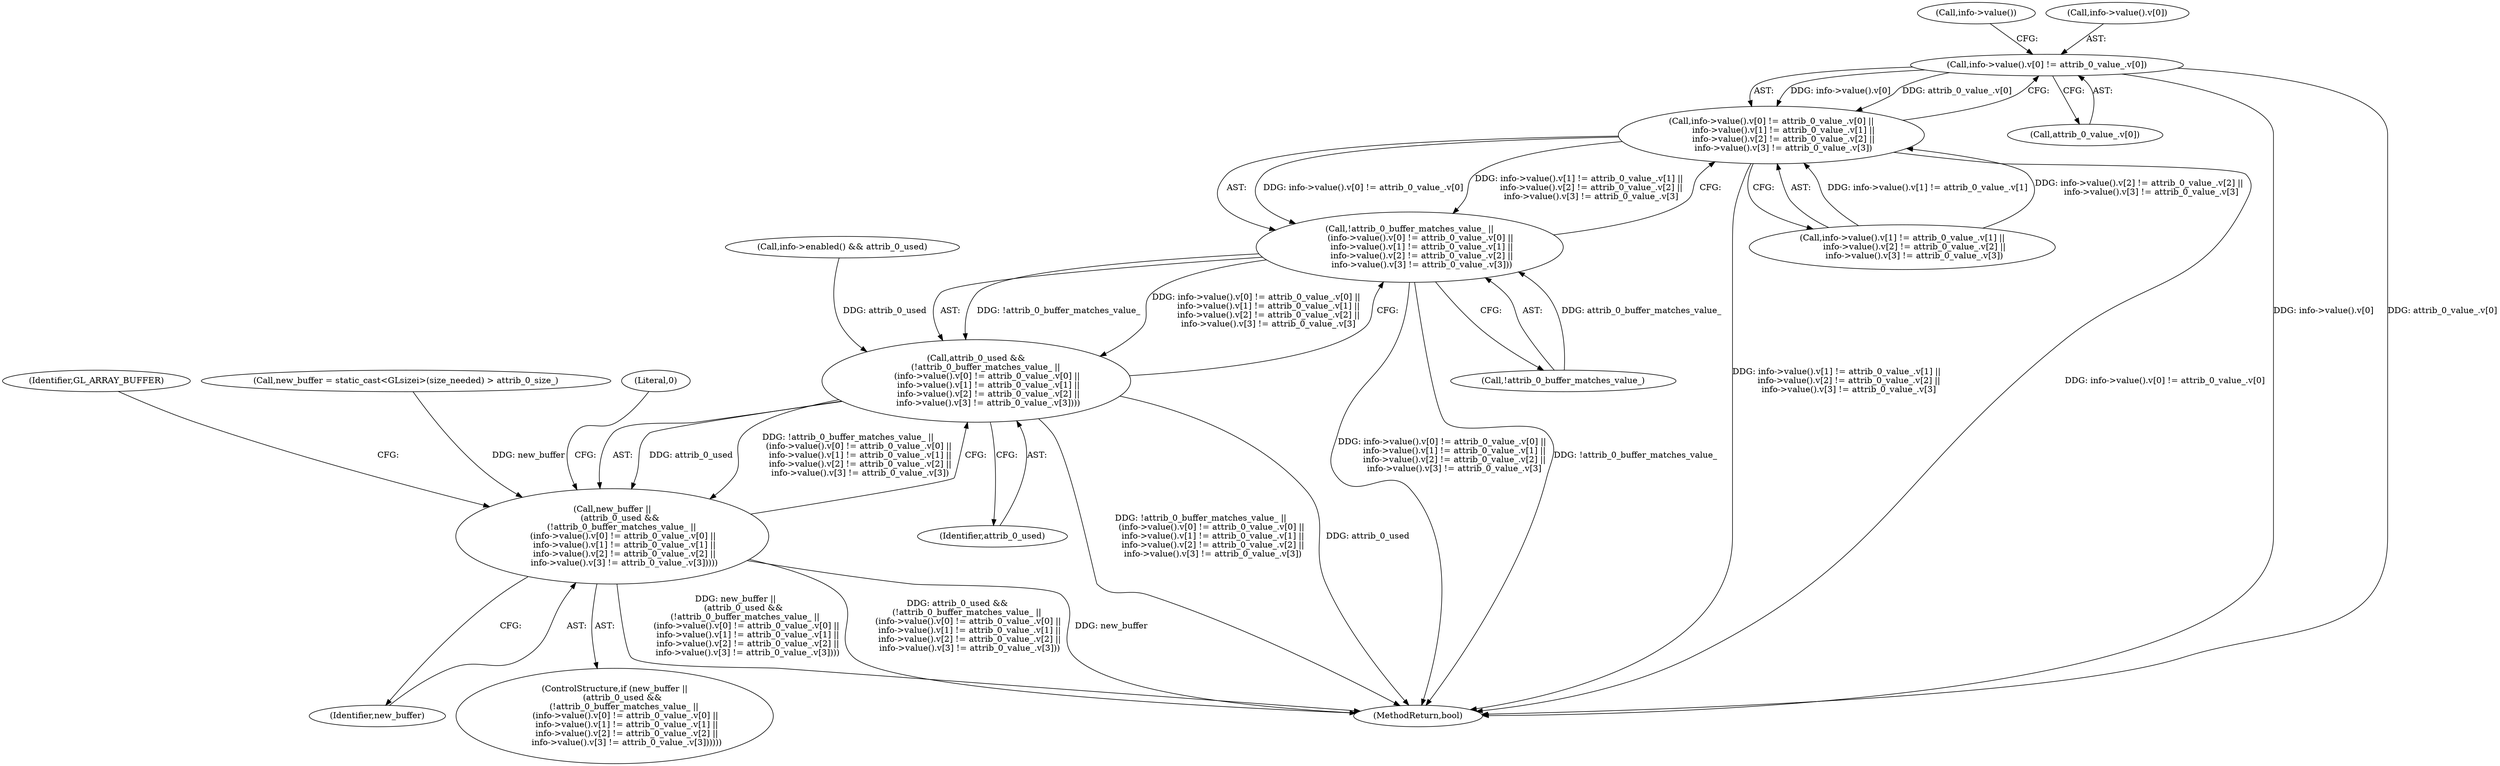 digraph "0_Chrome_3aad1a37affb1ab70d1897f2b03eb8c077264984_1@array" {
"1000218" [label="(Call,info->value().v[0] != attrib_0_value_.v[0])"];
"1000217" [label="(Call,info->value().v[0] != attrib_0_value_.v[0] ||\n         info->value().v[1] != attrib_0_value_.v[1] ||\n         info->value().v[2] != attrib_0_value_.v[2] ||\n         info->value().v[3] != attrib_0_value_.v[3])"];
"1000214" [label="(Call,!attrib_0_buffer_matches_value_ ||\n        (info->value().v[0] != attrib_0_value_.v[0] ||\n         info->value().v[1] != attrib_0_value_.v[1] ||\n         info->value().v[2] != attrib_0_value_.v[2] ||\n         info->value().v[3] != attrib_0_value_.v[3]))"];
"1000212" [label="(Call,attrib_0_used &&\n       (!attrib_0_buffer_matches_value_ ||\n        (info->value().v[0] != attrib_0_value_.v[0] ||\n         info->value().v[1] != attrib_0_value_.v[1] ||\n         info->value().v[2] != attrib_0_value_.v[2] ||\n         info->value().v[3] != attrib_0_value_.v[3])))"];
"1000210" [label="(Call,new_buffer ||\n      (attrib_0_used &&\n       (!attrib_0_buffer_matches_value_ ||\n        (info->value().v[0] != attrib_0_value_.v[0] ||\n         info->value().v[1] != attrib_0_value_.v[1] ||\n         info->value().v[2] != attrib_0_value_.v[2] ||\n         info->value().v[3] != attrib_0_value_.v[3]))))"];
"1000233" [label="(Call,info->value())"];
"1000219" [label="(Call,info->value().v[0])"];
"1000229" [label="(Call,info->value().v[1] != attrib_0_value_.v[1] ||\n         info->value().v[2] != attrib_0_value_.v[2] ||\n         info->value().v[3] != attrib_0_value_.v[3])"];
"1000217" [label="(Call,info->value().v[0] != attrib_0_value_.v[0] ||\n         info->value().v[1] != attrib_0_value_.v[1] ||\n         info->value().v[2] != attrib_0_value_.v[2] ||\n         info->value().v[3] != attrib_0_value_.v[3])"];
"1000210" [label="(Call,new_buffer ||\n      (attrib_0_used &&\n       (!attrib_0_buffer_matches_value_ ||\n        (info->value().v[0] != attrib_0_value_.v[0] ||\n         info->value().v[1] != attrib_0_value_.v[1] ||\n         info->value().v[2] != attrib_0_value_.v[2] ||\n         info->value().v[3] != attrib_0_value_.v[3]))))"];
"1000130" [label="(Call,info->enabled() && attrib_0_used)"];
"1000267" [label="(Identifier,GL_ARRAY_BUFFER)"];
"1000211" [label="(Identifier,new_buffer)"];
"1000209" [label="(ControlStructure,if (new_buffer ||\n      (attrib_0_used &&\n       (!attrib_0_buffer_matches_value_ ||\n        (info->value().v[0] != attrib_0_value_.v[0] ||\n         info->value().v[1] != attrib_0_value_.v[1] ||\n         info->value().v[2] != attrib_0_value_.v[2] ||\n         info->value().v[3] != attrib_0_value_.v[3])))))"];
"1000218" [label="(Call,info->value().v[0] != attrib_0_value_.v[0])"];
"1000212" [label="(Call,attrib_0_used &&\n       (!attrib_0_buffer_matches_value_ ||\n        (info->value().v[0] != attrib_0_value_.v[0] ||\n         info->value().v[1] != attrib_0_value_.v[1] ||\n         info->value().v[2] != attrib_0_value_.v[2] ||\n         info->value().v[3] != attrib_0_value_.v[3])))"];
"1000179" [label="(Call,new_buffer = static_cast<GLsizei>(size_needed) > attrib_0_size_)"];
"1000214" [label="(Call,!attrib_0_buffer_matches_value_ ||\n        (info->value().v[0] != attrib_0_value_.v[0] ||\n         info->value().v[1] != attrib_0_value_.v[1] ||\n         info->value().v[2] != attrib_0_value_.v[2] ||\n         info->value().v[3] != attrib_0_value_.v[3]))"];
"1000213" [label="(Identifier,attrib_0_used)"];
"1000288" [label="(Literal,0)"];
"1000224" [label="(Call,attrib_0_value_.v[0])"];
"1000305" [label="(MethodReturn,bool)"];
"1000215" [label="(Call,!attrib_0_buffer_matches_value_)"];
"1000218" -> "1000217"  [label="AST: "];
"1000218" -> "1000224"  [label="CFG: "];
"1000219" -> "1000218"  [label="AST: "];
"1000224" -> "1000218"  [label="AST: "];
"1000233" -> "1000218"  [label="CFG: "];
"1000217" -> "1000218"  [label="CFG: "];
"1000218" -> "1000305"  [label="DDG: info->value().v[0]"];
"1000218" -> "1000305"  [label="DDG: attrib_0_value_.v[0]"];
"1000218" -> "1000217"  [label="DDG: info->value().v[0]"];
"1000218" -> "1000217"  [label="DDG: attrib_0_value_.v[0]"];
"1000217" -> "1000214"  [label="AST: "];
"1000217" -> "1000229"  [label="CFG: "];
"1000229" -> "1000217"  [label="AST: "];
"1000214" -> "1000217"  [label="CFG: "];
"1000217" -> "1000305"  [label="DDG: info->value().v[1] != attrib_0_value_.v[1] ||\n         info->value().v[2] != attrib_0_value_.v[2] ||\n         info->value().v[3] != attrib_0_value_.v[3]"];
"1000217" -> "1000305"  [label="DDG: info->value().v[0] != attrib_0_value_.v[0]"];
"1000217" -> "1000214"  [label="DDG: info->value().v[0] != attrib_0_value_.v[0]"];
"1000217" -> "1000214"  [label="DDG: info->value().v[1] != attrib_0_value_.v[1] ||\n         info->value().v[2] != attrib_0_value_.v[2] ||\n         info->value().v[3] != attrib_0_value_.v[3]"];
"1000229" -> "1000217"  [label="DDG: info->value().v[1] != attrib_0_value_.v[1]"];
"1000229" -> "1000217"  [label="DDG: info->value().v[2] != attrib_0_value_.v[2] ||\n         info->value().v[3] != attrib_0_value_.v[3]"];
"1000214" -> "1000212"  [label="AST: "];
"1000214" -> "1000215"  [label="CFG: "];
"1000215" -> "1000214"  [label="AST: "];
"1000212" -> "1000214"  [label="CFG: "];
"1000214" -> "1000305"  [label="DDG: info->value().v[0] != attrib_0_value_.v[0] ||\n         info->value().v[1] != attrib_0_value_.v[1] ||\n         info->value().v[2] != attrib_0_value_.v[2] ||\n         info->value().v[3] != attrib_0_value_.v[3]"];
"1000214" -> "1000305"  [label="DDG: !attrib_0_buffer_matches_value_"];
"1000214" -> "1000212"  [label="DDG: !attrib_0_buffer_matches_value_"];
"1000214" -> "1000212"  [label="DDG: info->value().v[0] != attrib_0_value_.v[0] ||\n         info->value().v[1] != attrib_0_value_.v[1] ||\n         info->value().v[2] != attrib_0_value_.v[2] ||\n         info->value().v[3] != attrib_0_value_.v[3]"];
"1000215" -> "1000214"  [label="DDG: attrib_0_buffer_matches_value_"];
"1000212" -> "1000210"  [label="AST: "];
"1000212" -> "1000213"  [label="CFG: "];
"1000213" -> "1000212"  [label="AST: "];
"1000210" -> "1000212"  [label="CFG: "];
"1000212" -> "1000305"  [label="DDG: !attrib_0_buffer_matches_value_ ||\n        (info->value().v[0] != attrib_0_value_.v[0] ||\n         info->value().v[1] != attrib_0_value_.v[1] ||\n         info->value().v[2] != attrib_0_value_.v[2] ||\n         info->value().v[3] != attrib_0_value_.v[3])"];
"1000212" -> "1000305"  [label="DDG: attrib_0_used"];
"1000212" -> "1000210"  [label="DDG: attrib_0_used"];
"1000212" -> "1000210"  [label="DDG: !attrib_0_buffer_matches_value_ ||\n        (info->value().v[0] != attrib_0_value_.v[0] ||\n         info->value().v[1] != attrib_0_value_.v[1] ||\n         info->value().v[2] != attrib_0_value_.v[2] ||\n         info->value().v[3] != attrib_0_value_.v[3])"];
"1000130" -> "1000212"  [label="DDG: attrib_0_used"];
"1000210" -> "1000209"  [label="AST: "];
"1000210" -> "1000211"  [label="CFG: "];
"1000211" -> "1000210"  [label="AST: "];
"1000267" -> "1000210"  [label="CFG: "];
"1000288" -> "1000210"  [label="CFG: "];
"1000210" -> "1000305"  [label="DDG: new_buffer ||\n      (attrib_0_used &&\n       (!attrib_0_buffer_matches_value_ ||\n        (info->value().v[0] != attrib_0_value_.v[0] ||\n         info->value().v[1] != attrib_0_value_.v[1] ||\n         info->value().v[2] != attrib_0_value_.v[2] ||\n         info->value().v[3] != attrib_0_value_.v[3])))"];
"1000210" -> "1000305"  [label="DDG: attrib_0_used &&\n       (!attrib_0_buffer_matches_value_ ||\n        (info->value().v[0] != attrib_0_value_.v[0] ||\n         info->value().v[1] != attrib_0_value_.v[1] ||\n         info->value().v[2] != attrib_0_value_.v[2] ||\n         info->value().v[3] != attrib_0_value_.v[3]))"];
"1000210" -> "1000305"  [label="DDG: new_buffer"];
"1000179" -> "1000210"  [label="DDG: new_buffer"];
}

